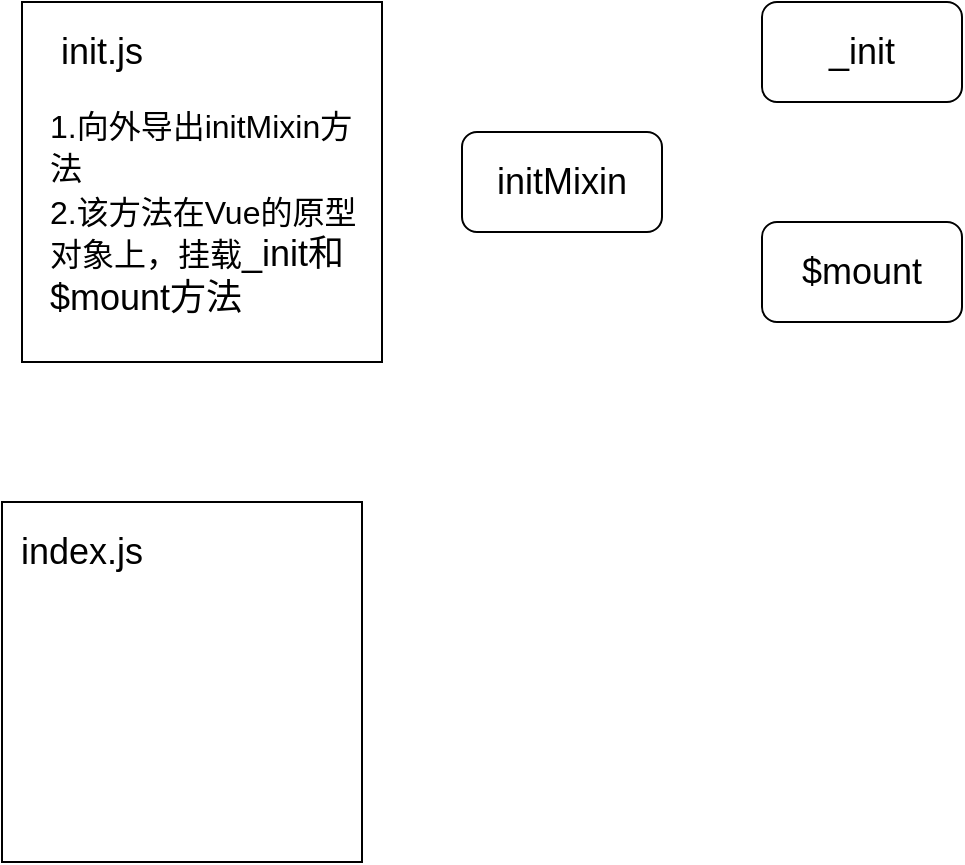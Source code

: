 <mxfile version="20.8.13" type="github">
  <diagram name="第 1 页" id="f7xJq4EvaZuQjRa25Gan">
    <mxGraphModel dx="1941" dy="594" grid="1" gridSize="10" guides="1" tooltips="1" connect="1" arrows="1" fold="1" page="1" pageScale="1" pageWidth="827" pageHeight="1169" math="0" shadow="0">
      <root>
        <mxCell id="0" />
        <mxCell id="1" parent="0" />
        <mxCell id="EU7Fr2xRHALKJtLmDJ7w-4" value="" style="rounded=0;whiteSpace=wrap;html=1;fontSize=18;" vertex="1" parent="1">
          <mxGeometry x="-140" y="290" width="180" height="180" as="geometry" />
        </mxCell>
        <mxCell id="EU7Fr2xRHALKJtLmDJ7w-5" value="index.js" style="text;html=1;strokeColor=none;fillColor=none;align=center;verticalAlign=middle;whiteSpace=wrap;rounded=0;fontSize=18;" vertex="1" parent="1">
          <mxGeometry x="-130" y="300" width="60" height="30" as="geometry" />
        </mxCell>
        <mxCell id="EU7Fr2xRHALKJtLmDJ7w-9" value="" style="rounded=0;whiteSpace=wrap;html=1;fontSize=18;" vertex="1" parent="1">
          <mxGeometry x="-130" y="40" width="180" height="180" as="geometry" />
        </mxCell>
        <mxCell id="EU7Fr2xRHALKJtLmDJ7w-8" value="&lt;font style=&quot;font-size: 16px;&quot;&gt;1.向外导出initMixin方法&lt;br&gt;2.该方法在Vue的原型对象上，挂载&lt;/font&gt;_init和$mount方法" style="text;html=1;strokeColor=none;fillColor=none;align=left;verticalAlign=middle;whiteSpace=wrap;rounded=0;fontSize=18;" vertex="1" parent="1">
          <mxGeometry x="-118" y="100" width="160" height="90" as="geometry" />
        </mxCell>
        <mxCell id="EU7Fr2xRHALKJtLmDJ7w-10" value="init.js" style="text;html=1;strokeColor=none;fillColor=none;align=center;verticalAlign=middle;whiteSpace=wrap;rounded=0;fontSize=18;" vertex="1" parent="1">
          <mxGeometry x="-120" y="50" width="60" height="30" as="geometry" />
        </mxCell>
        <mxCell id="EU7Fr2xRHALKJtLmDJ7w-14" value="&lt;font style=&quot;font-size: 18px;&quot;&gt;initMixin&lt;/font&gt;" style="rounded=1;whiteSpace=wrap;html=1;fontSize=16;" vertex="1" parent="1">
          <mxGeometry x="90" y="105" width="100" height="50" as="geometry" />
        </mxCell>
        <mxCell id="EU7Fr2xRHALKJtLmDJ7w-20" value="&lt;font style=&quot;font-size: 18px;&quot;&gt;_init&lt;/font&gt;" style="rounded=1;whiteSpace=wrap;html=1;fontSize=16;" vertex="1" parent="1">
          <mxGeometry x="240" y="40" width="100" height="50" as="geometry" />
        </mxCell>
        <mxCell id="EU7Fr2xRHALKJtLmDJ7w-22" value="&lt;font style=&quot;font-size: 18px;&quot;&gt;$mount&lt;/font&gt;" style="rounded=1;whiteSpace=wrap;html=1;fontSize=16;" vertex="1" parent="1">
          <mxGeometry x="240" y="150" width="100" height="50" as="geometry" />
        </mxCell>
      </root>
    </mxGraphModel>
  </diagram>
</mxfile>
